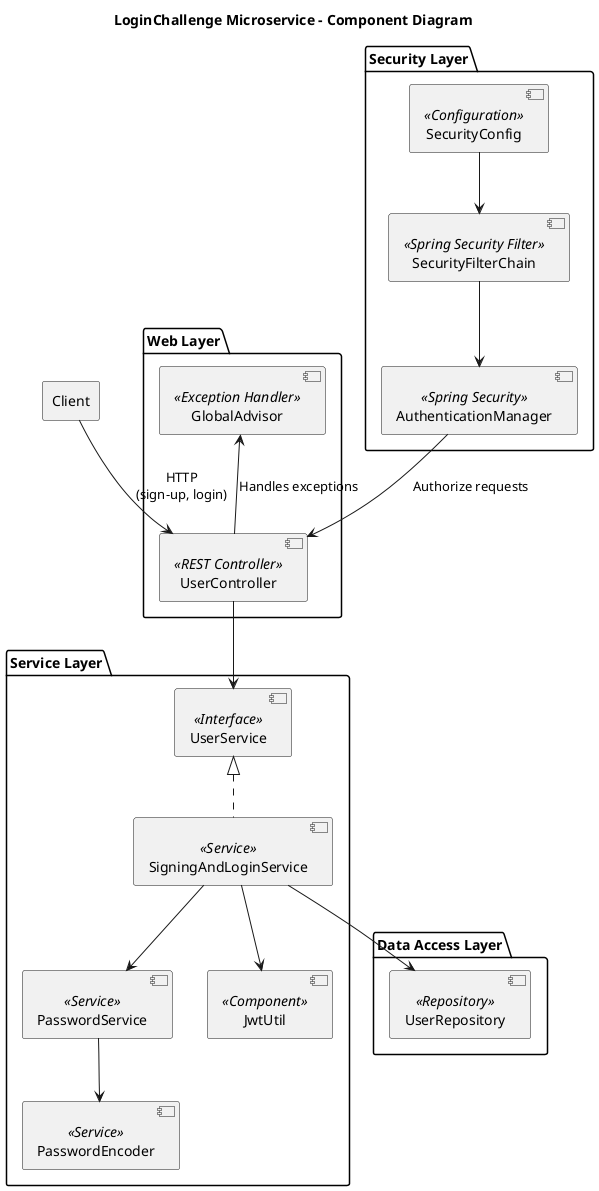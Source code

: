 @startuml
title LoginChallenge Microservice - Component Diagram

rectangle "Client" as Client

package "Web Layer" {
  [UserController] <<REST Controller>>
  [GlobalAdvisor] <<Exception Handler>>
}

package "Security Layer" {
  [SecurityConfig] <<Configuration>>
  [SecurityFilterChain] <<Spring Security Filter>>
  [AuthenticationManager] <<Spring Security>>
}

package "Service Layer" {
  [UserService] <<Interface>>
  [SigningAndLoginService] <<Service>>
  [PasswordService] <<Service>>
  [PasswordEncoder] <<Service>>
  [JwtUtil] <<Component>>
}

package "Data Access Layer" {
  [UserRepository] <<Repository>>
}

' -- Client interactions
Client --> [UserController] : HTTP\n(sign-up, login)

' -- Web to Service
[UserController] --> [UserService]
[UserService] <|.. [SigningAndLoginService]

' -- Service internals
[SigningAndLoginService] --> [PasswordService]
[SigningAndLoginService] --> [JwtUtil]
[SigningAndLoginService] --> [UserRepository]
[PasswordService] --> [PasswordEncoder]

' -- Exception handling
[GlobalAdvisor] <-- [UserController] : Handles exceptions

' -- Security flow (no DB connection)
[SecurityConfig] --> [SecurityFilterChain]
[SecurityFilterChain] --> [AuthenticationManager]
[AuthenticationManager] --> [UserController] : Authorize requests



@enduml
